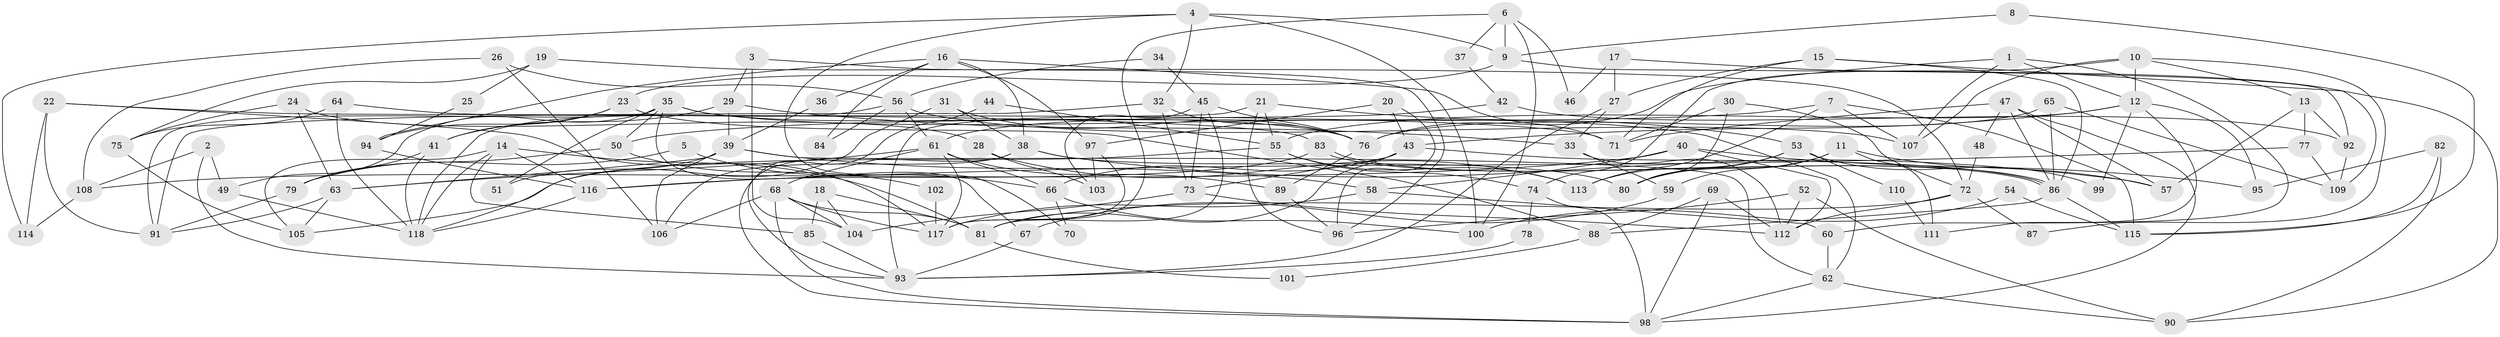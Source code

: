 // coarse degree distribution, {2: 0.14285714285714285, 4: 0.24285714285714285, 3: 0.21428571428571427, 5: 0.1, 6: 0.12857142857142856, 7: 0.07142857142857142, 9: 0.04285714285714286, 11: 0.014285714285714285, 12: 0.014285714285714285, 13: 0.014285714285714285, 10: 0.014285714285714285}
// Generated by graph-tools (version 1.1) at 2025/55/03/04/25 21:55:14]
// undirected, 118 vertices, 236 edges
graph export_dot {
graph [start="1"]
  node [color=gray90,style=filled];
  1;
  2;
  3;
  4;
  5;
  6;
  7;
  8;
  9;
  10;
  11;
  12;
  13;
  14;
  15;
  16;
  17;
  18;
  19;
  20;
  21;
  22;
  23;
  24;
  25;
  26;
  27;
  28;
  29;
  30;
  31;
  32;
  33;
  34;
  35;
  36;
  37;
  38;
  39;
  40;
  41;
  42;
  43;
  44;
  45;
  46;
  47;
  48;
  49;
  50;
  51;
  52;
  53;
  54;
  55;
  56;
  57;
  58;
  59;
  60;
  61;
  62;
  63;
  64;
  65;
  66;
  67;
  68;
  69;
  70;
  71;
  72;
  73;
  74;
  75;
  76;
  77;
  78;
  79;
  80;
  81;
  82;
  83;
  84;
  85;
  86;
  87;
  88;
  89;
  90;
  91;
  92;
  93;
  94;
  95;
  96;
  97;
  98;
  99;
  100;
  101;
  102;
  103;
  104;
  105;
  106;
  107;
  108;
  109;
  110;
  111;
  112;
  113;
  114;
  115;
  116;
  117;
  118;
  1 -- 12;
  1 -- 76;
  1 -- 60;
  1 -- 107;
  2 -- 108;
  2 -- 49;
  2 -- 93;
  3 -- 29;
  3 -- 104;
  3 -- 96;
  4 -- 32;
  4 -- 100;
  4 -- 9;
  4 -- 70;
  4 -- 114;
  5 -- 79;
  5 -- 66;
  6 -- 117;
  6 -- 9;
  6 -- 37;
  6 -- 46;
  6 -- 100;
  7 -- 107;
  7 -- 50;
  7 -- 113;
  7 -- 115;
  8 -- 9;
  8 -- 115;
  9 -- 23;
  9 -- 92;
  10 -- 12;
  10 -- 107;
  10 -- 13;
  10 -- 74;
  10 -- 87;
  11 -- 57;
  11 -- 80;
  11 -- 59;
  11 -- 111;
  12 -- 43;
  12 -- 55;
  12 -- 95;
  12 -- 99;
  12 -- 111;
  13 -- 92;
  13 -- 57;
  13 -- 77;
  14 -- 105;
  14 -- 116;
  14 -- 81;
  14 -- 85;
  14 -- 118;
  15 -- 71;
  15 -- 86;
  15 -- 27;
  15 -- 109;
  16 -- 94;
  16 -- 97;
  16 -- 36;
  16 -- 38;
  16 -- 71;
  16 -- 84;
  17 -- 27;
  17 -- 90;
  17 -- 46;
  18 -- 81;
  18 -- 85;
  18 -- 104;
  19 -- 72;
  19 -- 75;
  19 -- 25;
  20 -- 96;
  20 -- 43;
  20 -- 97;
  21 -- 55;
  21 -- 93;
  21 -- 53;
  21 -- 96;
  22 -- 91;
  22 -- 114;
  22 -- 83;
  22 -- 117;
  23 -- 88;
  23 -- 41;
  23 -- 94;
  24 -- 63;
  24 -- 75;
  24 -- 28;
  25 -- 94;
  26 -- 56;
  26 -- 106;
  26 -- 108;
  27 -- 93;
  27 -- 33;
  28 -- 113;
  28 -- 103;
  29 -- 33;
  29 -- 39;
  29 -- 41;
  30 -- 72;
  30 -- 71;
  30 -- 80;
  31 -- 76;
  31 -- 38;
  31 -- 118;
  32 -- 73;
  32 -- 76;
  32 -- 91;
  33 -- 112;
  33 -- 59;
  34 -- 56;
  34 -- 45;
  35 -- 91;
  35 -- 76;
  35 -- 49;
  35 -- 50;
  35 -- 51;
  35 -- 62;
  35 -- 67;
  36 -- 39;
  37 -- 42;
  38 -- 57;
  38 -- 80;
  38 -- 98;
  38 -- 106;
  39 -- 62;
  39 -- 106;
  39 -- 51;
  39 -- 58;
  39 -- 63;
  40 -- 58;
  40 -- 95;
  40 -- 108;
  40 -- 112;
  41 -- 118;
  41 -- 79;
  42 -- 61;
  42 -- 92;
  43 -- 81;
  43 -- 86;
  43 -- 66;
  43 -- 73;
  44 -- 93;
  44 -- 55;
  45 -- 81;
  45 -- 73;
  45 -- 76;
  45 -- 103;
  47 -- 98;
  47 -- 86;
  47 -- 48;
  47 -- 57;
  47 -- 71;
  48 -- 72;
  49 -- 118;
  50 -- 79;
  50 -- 102;
  52 -- 96;
  52 -- 112;
  52 -- 90;
  53 -- 80;
  53 -- 99;
  53 -- 110;
  53 -- 113;
  54 -- 115;
  54 -- 100;
  55 -- 113;
  55 -- 74;
  55 -- 105;
  56 -- 61;
  56 -- 118;
  56 -- 84;
  56 -- 107;
  58 -- 117;
  58 -- 60;
  59 -- 67;
  60 -- 62;
  61 -- 117;
  61 -- 68;
  61 -- 63;
  61 -- 66;
  61 -- 89;
  62 -- 90;
  62 -- 98;
  63 -- 91;
  63 -- 105;
  64 -- 118;
  64 -- 71;
  64 -- 75;
  65 -- 109;
  65 -- 76;
  65 -- 86;
  66 -- 70;
  66 -- 100;
  67 -- 93;
  68 -- 98;
  68 -- 117;
  68 -- 81;
  68 -- 104;
  68 -- 106;
  69 -- 98;
  69 -- 112;
  69 -- 88;
  72 -- 112;
  72 -- 81;
  72 -- 87;
  73 -- 104;
  73 -- 112;
  74 -- 98;
  74 -- 78;
  75 -- 105;
  76 -- 89;
  77 -- 116;
  77 -- 109;
  78 -- 93;
  79 -- 91;
  81 -- 101;
  82 -- 90;
  82 -- 115;
  82 -- 95;
  83 -- 86;
  83 -- 86;
  83 -- 116;
  85 -- 93;
  86 -- 88;
  86 -- 115;
  88 -- 101;
  89 -- 96;
  92 -- 109;
  94 -- 116;
  97 -- 103;
  97 -- 117;
  102 -- 117;
  108 -- 114;
  110 -- 111;
  116 -- 118;
}
